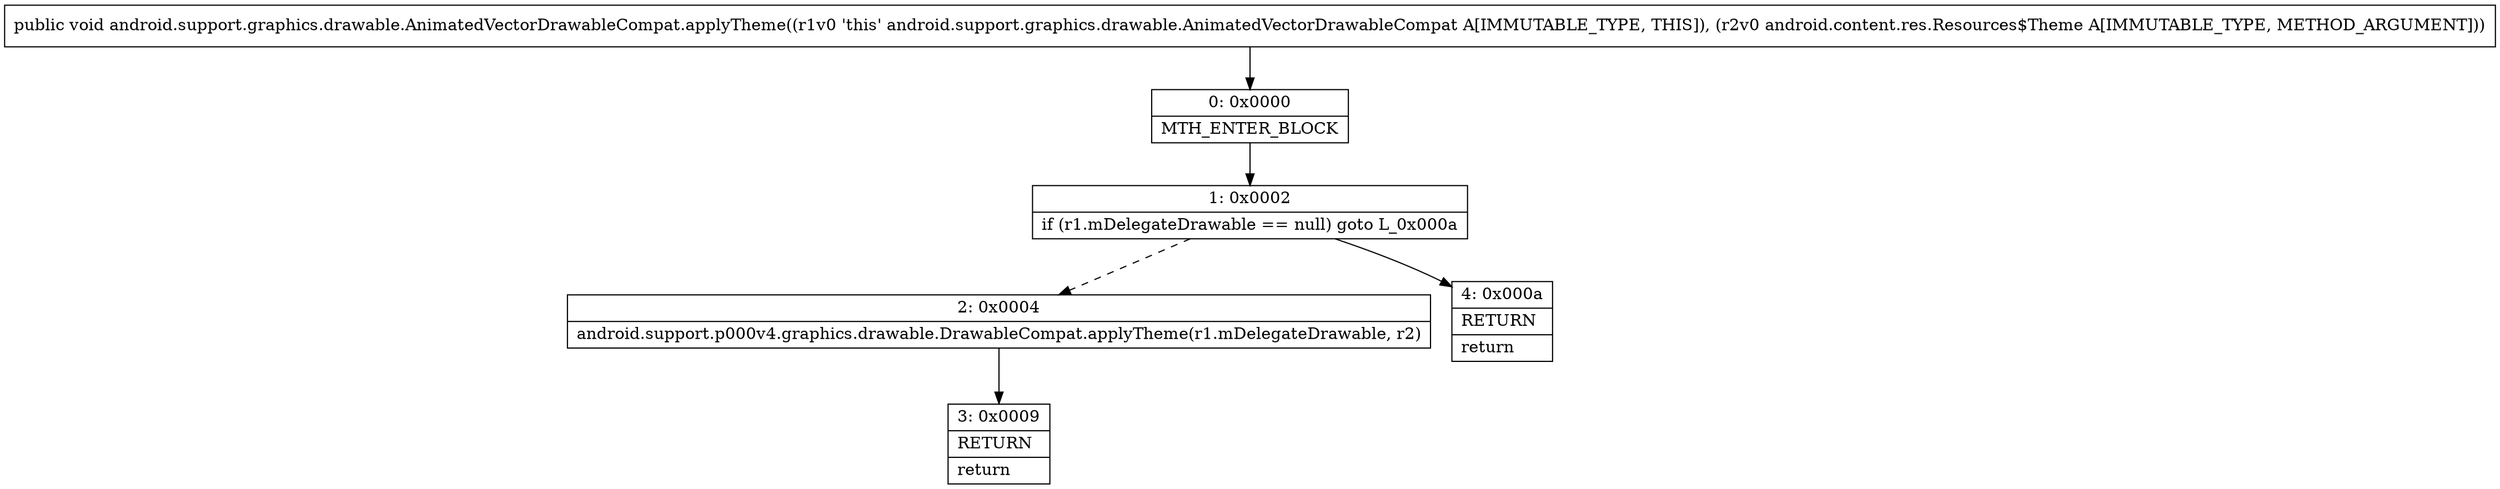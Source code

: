 digraph "CFG forandroid.support.graphics.drawable.AnimatedVectorDrawableCompat.applyTheme(Landroid\/content\/res\/Resources$Theme;)V" {
Node_0 [shape=record,label="{0\:\ 0x0000|MTH_ENTER_BLOCK\l}"];
Node_1 [shape=record,label="{1\:\ 0x0002|if (r1.mDelegateDrawable == null) goto L_0x000a\l}"];
Node_2 [shape=record,label="{2\:\ 0x0004|android.support.p000v4.graphics.drawable.DrawableCompat.applyTheme(r1.mDelegateDrawable, r2)\l}"];
Node_3 [shape=record,label="{3\:\ 0x0009|RETURN\l|return\l}"];
Node_4 [shape=record,label="{4\:\ 0x000a|RETURN\l|return\l}"];
MethodNode[shape=record,label="{public void android.support.graphics.drawable.AnimatedVectorDrawableCompat.applyTheme((r1v0 'this' android.support.graphics.drawable.AnimatedVectorDrawableCompat A[IMMUTABLE_TYPE, THIS]), (r2v0 android.content.res.Resources$Theme A[IMMUTABLE_TYPE, METHOD_ARGUMENT])) }"];
MethodNode -> Node_0;
Node_0 -> Node_1;
Node_1 -> Node_2[style=dashed];
Node_1 -> Node_4;
Node_2 -> Node_3;
}

